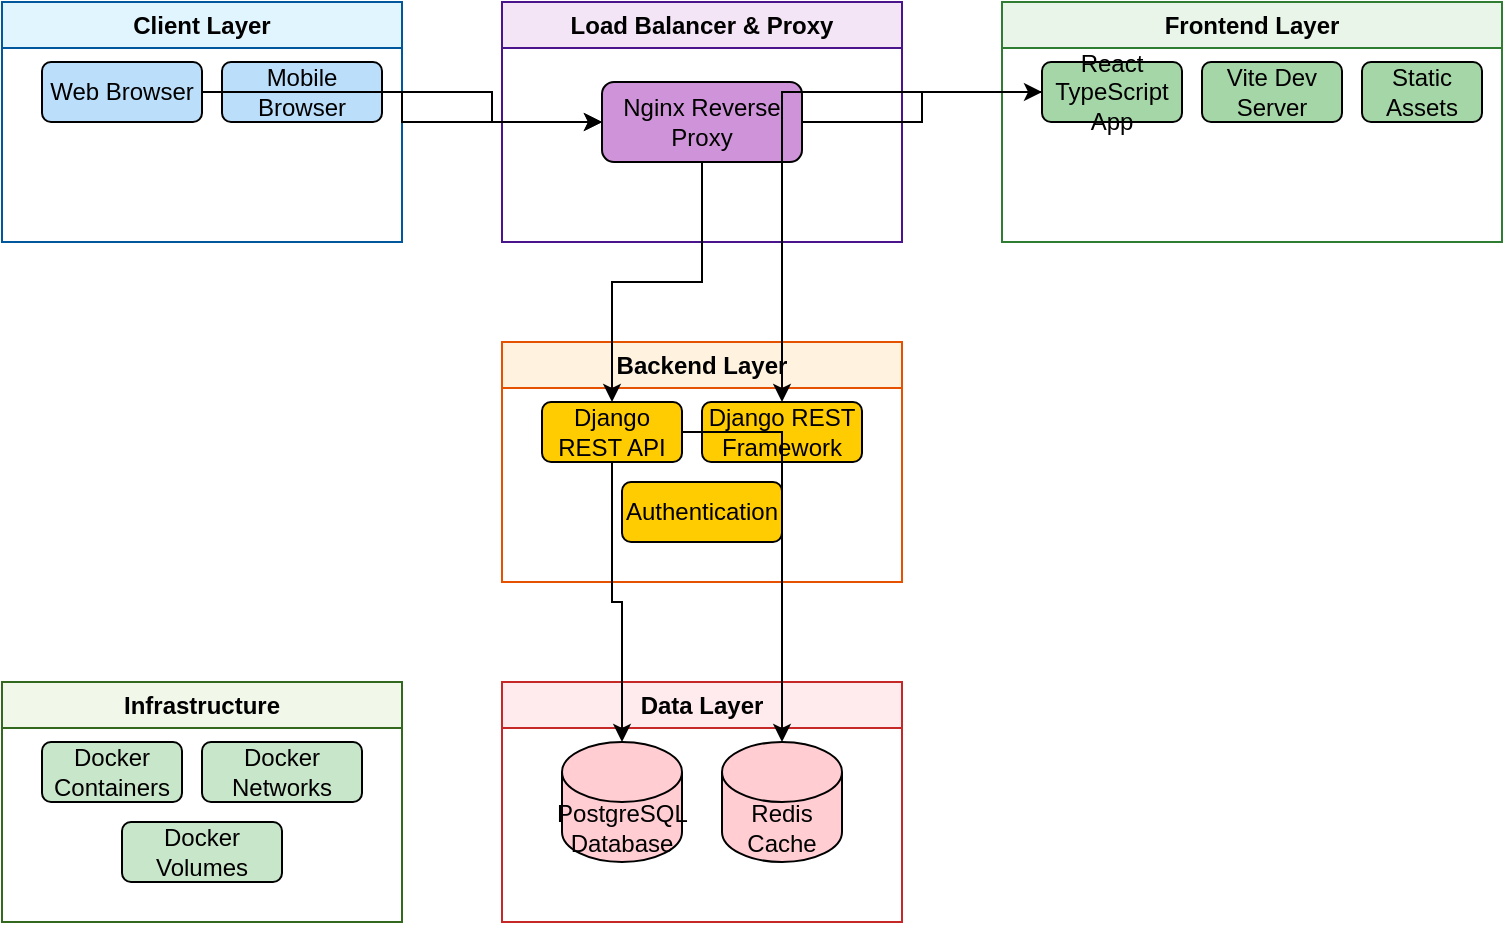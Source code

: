 <mxfile version="22.1.16" type="device">
  <diagram name="High-Level Architecture" id="high-level-arch">
    <mxGraphModel dx="1422" dy="794" grid="1" gridSize="10" guides="1" tooltips="1" connect="1" arrows="1" fold="1" page="1" pageScale="1" pageWidth="1169" pageHeight="827" math="0" shadow="0">
      <root>
        <mxCell id="0" />
        <mxCell id="1" parent="0" />
        
        <!-- Client Layer -->
        <mxCell id="client-layer" value="Client Layer" style="swimlane;whiteSpace=wrap;html=1;fillColor=#e1f5fe;strokeColor=#01579b;" vertex="1" parent="1">
          <mxGeometry x="50" y="50" width="200" height="120" as="geometry" />
        </mxCell>
        <mxCell id="browser" value="Web Browser" style="rounded=1;whiteSpace=wrap;html=1;fillColor=#bbdefb;" vertex="1" parent="client-layer">
          <mxGeometry x="20" y="30" width="80" height="30" as="geometry" />
        </mxCell>
        <mxCell id="mobile" value="Mobile Browser" style="rounded=1;whiteSpace=wrap;html=1;fillColor=#bbdefb;" vertex="1" parent="client-layer">
          <mxGeometry x="110" y="30" width="80" height="30" as="geometry" />
        </mxCell>
        
        <!-- Load Balancer -->
        <mxCell id="nginx-layer" value="Load Balancer &amp; Proxy" style="swimlane;whiteSpace=wrap;html=1;fillColor=#f3e5f5;strokeColor=#4a148c;" vertex="1" parent="1">
          <mxGeometry x="300" y="50" width="200" height="120" as="geometry" />
        </mxCell>
        <mxCell id="nginx" value="Nginx Reverse Proxy" style="rounded=1;whiteSpace=wrap;html=1;fillColor=#ce93d8;" vertex="1" parent="nginx-layer">
          <mxGeometry x="50" y="40" width="100" height="40" as="geometry" />
        </mxCell>
        
        <!-- Frontend Layer -->
        <mxCell id="frontend-layer" value="Frontend Layer" style="swimlane;whiteSpace=wrap;html=1;fillColor=#e8f5e8;strokeColor=#2e7d32;" vertex="1" parent="1">
          <mxGeometry x="550" y="50" width="250" height="120" as="geometry" />
        </mxCell>
        <mxCell id="react" value="React TypeScript App" style="rounded=1;whiteSpace=wrap;html=1;fillColor=#a5d6a7;" vertex="1" parent="frontend-layer">
          <mxGeometry x="20" y="30" width="70" height="30" as="geometry" />
        </mxCell>
        <mxCell id="vite" value="Vite Dev Server" style="rounded=1;whiteSpace=wrap;html=1;fillColor=#a5d6a7;" vertex="1" parent="frontend-layer">
          <mxGeometry x="100" y="30" width="70" height="30" as="geometry" />
        </mxCell>
        <mxCell id="static" value="Static Assets" style="rounded=1;whiteSpace=wrap;html=1;fillColor=#a5d6a7;" vertex="1" parent="frontend-layer">
          <mxGeometry x="180" y="30" width="60" height="30" as="geometry" />
        </mxCell>
        
        <!-- Backend Layer -->
        <mxCell id="backend-layer" value="Backend Layer" style="swimlane;whiteSpace=wrap;html=1;fillColor=#fff3e0;strokeColor=#e65100;" vertex="1" parent="1">
          <mxGeometry x="300" y="220" width="200" height="120" as="geometry" />
        </mxCell>
        <mxCell id="django" value="Django REST API" style="rounded=1;whiteSpace=wrap;html=1;fillColor=#ffcc02;" vertex="1" parent="backend-layer">
          <mxGeometry x="20" y="30" width="70" height="30" as="geometry" />
        </mxCell>
        <mxCell id="drf" value="Django REST Framework" style="rounded=1;whiteSpace=wrap;html=1;fillColor=#ffcc02;" vertex="1" parent="backend-layer">
          <mxGeometry x="100" y="30" width="80" height="30" as="geometry" />
        </mxCell>
        <mxCell id="auth" value="Authentication" style="rounded=1;whiteSpace=wrap;html=1;fillColor=#ffcc02;" vertex="1" parent="backend-layer">
          <mxGeometry x="60" y="70" width="80" height="30" as="geometry" />
        </mxCell>
        
        <!-- Data Layer -->
        <mxCell id="data-layer" value="Data Layer" style="swimlane;whiteSpace=wrap;html=1;fillColor=#ffebee;strokeColor=#c62828;" vertex="1" parent="1">
          <mxGeometry x="300" y="390" width="200" height="120" as="geometry" />
        </mxCell>
        <mxCell id="postgresql" value="PostgreSQL Database" style="shape=cylinder3;whiteSpace=wrap;html=1;boundedLbl=1;backgroundOutline=1;size=15;fillColor=#ffcdd2;" vertex="1" parent="data-layer">
          <mxGeometry x="30" y="30" width="60" height="60" as="geometry" />
        </mxCell>
        <mxCell id="redis" value="Redis Cache" style="shape=cylinder3;whiteSpace=wrap;html=1;boundedLbl=1;backgroundOutline=1;size=15;fillColor=#ffcdd2;" vertex="1" parent="data-layer">
          <mxGeometry x="110" y="30" width="60" height="60" as="geometry" />
        </mxCell>
        
        <!-- Infrastructure -->
        <mxCell id="infra-layer" value="Infrastructure" style="swimlane;whiteSpace=wrap;html=1;fillColor=#f1f8e9;strokeColor=#33691e;" vertex="1" parent="1">
          <mxGeometry x="50" y="390" width="200" height="120" as="geometry" />
        </mxCell>
        <mxCell id="docker" value="Docker Containers" style="rounded=1;whiteSpace=wrap;html=1;fillColor=#c8e6c9;" vertex="1" parent="infra-layer">
          <mxGeometry x="20" y="30" width="70" height="30" as="geometry" />
        </mxCell>
        <mxCell id="networks" value="Docker Networks" style="rounded=1;whiteSpace=wrap;html=1;fillColor=#c8e6c9;" vertex="1" parent="infra-layer">
          <mxGeometry x="100" y="30" width="80" height="30" as="geometry" />
        </mxCell>
        <mxCell id="volumes" value="Docker Volumes" style="rounded=1;whiteSpace=wrap;html=1;fillColor=#c8e6c9;" vertex="1" parent="infra-layer">
          <mxGeometry x="60" y="70" width="80" height="30" as="geometry" />
        </mxCell>
        
        <!-- Connections -->
        <mxCell id="conn1" style="edgeStyle=orthogonalEdgeStyle;rounded=0;orthogonalLoop=1;jettySize=auto;html=1;" edge="1" parent="1" source="browser" target="nginx">
          <mxGeometry relative="1" as="geometry" />
        </mxCell>
        <mxCell id="conn2" style="edgeStyle=orthogonalEdgeStyle;rounded=0;orthogonalLoop=1;jettySize=auto;html=1;" edge="1" parent="1" source="mobile" target="nginx">
          <mxGeometry relative="1" as="geometry" />
        </mxCell>
        <mxCell id="conn3" style="edgeStyle=orthogonalEdgeStyle;rounded=0;orthogonalLoop=1;jettySize=auto;html=1;" edge="1" parent="1" source="nginx" target="react">
          <mxGeometry relative="1" as="geometry" />
        </mxCell>
        <mxCell id="conn4" style="edgeStyle=orthogonalEdgeStyle;rounded=0;orthogonalLoop=1;jettySize=auto;html=1;" edge="1" parent="1" source="nginx" target="django">
          <mxGeometry relative="1" as="geometry" />
        </mxCell>
        <mxCell id="conn5" style="edgeStyle=orthogonalEdgeStyle;rounded=0;orthogonalLoop=1;jettySize=auto;html=1;" edge="1" parent="1" source="react" target="drf">
          <mxGeometry relative="1" as="geometry" />
        </mxCell>
        <mxCell id="conn6" style="edgeStyle=orthogonalEdgeStyle;rounded=0;orthogonalLoop=1;jettySize=auto;html=1;" edge="1" parent="1" source="django" target="postgresql">
          <mxGeometry relative="1" as="geometry" />
        </mxCell>
        <mxCell id="conn7" style="edgeStyle=orthogonalEdgeStyle;rounded=0;orthogonalLoop=1;jettySize=auto;html=1;" edge="1" parent="1" source="django" target="redis">
          <mxGeometry relative="1" as="geometry" />
        </mxCell>
        
      </root>
    </mxGraphModel>
  </diagram>
  
  <diagram name="Network Architecture" id="network-arch">
    <mxGraphModel dx="1422" dy="794" grid="1" gridSize="10" guides="1" tooltips="1" connect="1" arrows="1" fold="1" page="1" pageScale="1" pageWidth="1169" pageHeight="827" math="0" shadow="0">
      <root>
        <mxCell id="0" />
        <mxCell id="1" parent="0" />
        
        <!-- External Network -->
        <mxCell id="external-net" value="External Network" style="swimlane;whiteSpace=wrap;html=1;fillColor=#e3f2fd;strokeColor=#1976d2;" vertex="1" parent="1">
          <mxGeometry x="50" y="50" width="300" height="100" as="geometry" />
        </mxCell>
        <mxCell id="internet" value="Internet" style="ellipse;whiteSpace=wrap;html=1;fillColor=#bbdefb;" vertex="1" parent="external-net">
          <mxGeometry x="30" y="30" width="80" height="40" as="geometry" />
        </mxCell>
        <mxCell id="cdn" value="CDN/CloudFlare" style="ellipse;whiteSpace=wrap;html=1;fillColor=#bbdefb;" vertex="1" parent="external-net">
          <mxGeometry x="150" y="30" width="100" height="40" as="geometry" />
        </mxCell>
        
        <!-- Docker Networks -->
        <mxCell id="docker-networks" value="Docker Networks" style="swimlane;whiteSpace=wrap;html=1;fillColor=#f3e5f5;strokeColor=#7b1fa2;" vertex="1" parent="1">
          <mxGeometry x="50" y="200" width="700" height="400" as="geometry" />
        </mxCell>
        
        <!-- External Docker Network -->
        <mxCell id="ext-docker-net" value="External Network (customer-management-external)" style="swimlane;whiteSpace=wrap;html=1;fillColor=#e1f5fe;strokeColor=#0277bd;" vertex="1" parent="docker-networks">
          <mxGeometry x="50" y="40" width="280" height="100" as="geometry" />
        </mxCell>
        <mxCell id="nginx-ext" value="Nginx:80/443" style="rounded=1;whiteSpace=wrap;html=1;fillColor=#81d4fa;" vertex="1" parent="ext-docker-net">
          <mxGeometry x="90" y="40" width="100" height="40" as="geometry" />
        </mxCell>
        
        <!-- Internal Docker Network -->
        <mxCell id="int-docker-net" value="Internal Network (customer-management-internal)" style="swimlane;whiteSpace=wrap;html=1;fillColor=#e8f5e8;strokeColor=#388e3c;" vertex="1" parent="docker-networks">
          <mxGeometry x="50" y="180" width="600" height="180" as="geometry" />
        </mxCell>
        <mxCell id="react-int" value="React:3000" style="rounded=1;whiteSpace=wrap;html=1;fillColor=#a5d6a7;" vertex="1" parent="int-docker-net">
          <mxGeometry x="50" y="40" width="80" height="40" as="geometry" />
        </mxCell>
        <mxCell id="django-int" value="Django:8000" style="rounded=1;whiteSpace=wrap;html=1;fillColor=#a5d6a7;" vertex="1" parent="int-docker-net">
          <mxGeometry x="180" y="40" width="80" height="40" as="geometry" />
        </mxCell>
        <mxCell id="postgres-int" value="PostgreSQL:5432" style="shape=cylinder3;whiteSpace=wrap;html=1;boundedLbl=1;backgroundOutline=1;size=15;fillColor=#a5d6a7;" vertex="1" parent="int-docker-net">
          <mxGeometry x="330" y="30" width="80" height="60" as="geometry" />
        </mxCell>
        <mxCell id="redis-int" value="Redis:6379" style="shape=cylinder3;whiteSpace=wrap;html=1;boundedLbl=1;backgroundOutline=1;size=15;fillColor=#a5d6a7;" vertex="1" parent="int-docker-net">
          <mxGeometry x="460" y="30" width="80" height="60" as="geometry" />
        </mxCell>
        
        <!-- Connections -->
        <mxCell id="net-conn1" style="edgeStyle=orthogonalEdgeStyle;rounded=0;orthogonalLoop=1;jettySize=auto;html=1;" edge="1" parent="1" source="internet" target="cdn">
          <mxGeometry relative="1" as="geometry" />
        </mxCell>
        <mxCell id="net-conn2" style="edgeStyle=orthogonalEdgeStyle;rounded=0;orthogonalLoop=1;jettySize=auto;html=1;" edge="1" parent="1" source="cdn" target="nginx-ext">
          <mxGeometry relative="1" as="geometry" />
        </mxCell>
        <mxCell id="net-conn3" style="edgeStyle=orthogonalEdgeStyle;rounded=0;orthogonalLoop=1;jettySize=auto;html=1;" edge="1" parent="1" source="nginx-ext" target="react-int">
          <mxGeometry relative="1" as="geometry" />
        </mxCell>
        <mxCell id="net-conn4" style="edgeStyle=orthogonalEdgeStyle;rounded=0;orthogonalLoop=1;jettySize=auto;html=1;" edge="1" parent="1" source="nginx-ext" target="django-int">
          <mxGeometry relative="1" as="geometry" />
        </mxCell>
        <mxCell id="net-conn5" style="edgeStyle=orthogonalEdgeStyle;rounded=0;orthogonalLoop=1;jettySize=auto;html=1;" edge="1" parent="1" source="django-int" target="postgres-int">
          <mxGeometry relative="1" as="geometry" />
        </mxCell>
        <mxCell id="net-conn6" style="edgeStyle=orthogonalEdgeStyle;rounded=0;orthogonalLoop=1;jettySize=auto;html=1;" edge="1" parent="1" source="django-int" target="redis-int">
          <mxGeometry relative="1" as="geometry" />
        </mxCell>
        
      </root>
    </mxGraphModel>
  </diagram>
</mxfile>